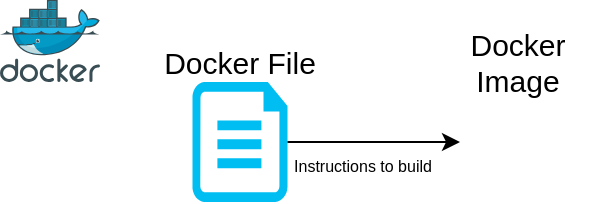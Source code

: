 <mxfile version="13.9.3" type="device"><diagram id="wxrQrRbF_b7Drqid4QXk" name="Page-1"><mxGraphModel dx="786" dy="474" grid="1" gridSize="10" guides="1" tooltips="1" connect="1" arrows="1" fold="1" page="1" pageScale="1" pageWidth="827" pageHeight="1169" math="0" shadow="0"><root><mxCell id="0"/><mxCell id="1" parent="0"/><mxCell id="sHKBVlPQHOBQRSpEx0Vm-16" value="" style="aspect=fixed;html=1;points=[];align=center;image;fontSize=12;image=img/lib/mscae/Docker.svg;strokeColor=#6600CC;strokeWidth=2;fillColor=#FFFFFF;" vertex="1" parent="1"><mxGeometry x="40" y="40" width="50" height="41" as="geometry"/></mxCell><mxCell id="sHKBVlPQHOBQRSpEx0Vm-17" value="" style="verticalLabelPosition=bottom;html=1;verticalAlign=top;align=center;strokeColor=none;fillColor=#00BEF2;shape=mxgraph.azure.cloud_services_configuration_file;pointerEvents=1;fontSize=15;" vertex="1" parent="1"><mxGeometry x="136.25" y="81" width="47.5" height="60" as="geometry"/></mxCell><mxCell id="sHKBVlPQHOBQRSpEx0Vm-18" value="Docker File" style="text;html=1;strokeColor=none;fillColor=none;align=center;verticalAlign=middle;whiteSpace=wrap;rounded=0;fontSize=15;" vertex="1" parent="1"><mxGeometry x="120" y="61" width="80" height="20" as="geometry"/></mxCell><mxCell id="sHKBVlPQHOBQRSpEx0Vm-19" value="" style="endArrow=classic;html=1;fontSize=15;exitX=1;exitY=0.5;exitDx=0;exitDy=0;exitPerimeter=0;" edge="1" parent="1" source="sHKBVlPQHOBQRSpEx0Vm-17"><mxGeometry width="50" height="50" relative="1" as="geometry"><mxPoint x="380" y="270" as="sourcePoint"/><mxPoint x="270" y="111" as="targetPoint"/></mxGeometry></mxCell><mxCell id="sHKBVlPQHOBQRSpEx0Vm-20" value="&lt;font style=&quot;font-size: 8px&quot;&gt;Instructions to build&lt;/font&gt;" style="edgeLabel;html=1;align=center;verticalAlign=middle;resizable=0;points=[];fontSize=15;" vertex="1" connectable="0" parent="sHKBVlPQHOBQRSpEx0Vm-19"><mxGeometry x="0.467" y="-3" relative="1" as="geometry"><mxPoint x="-26.75" y="6" as="offset"/></mxGeometry></mxCell><mxCell id="sHKBVlPQHOBQRSpEx0Vm-21" value="" style="shape=image;html=1;verticalAlign=top;verticalLabelPosition=bottom;labelBackgroundColor=#ffffff;imageAspect=0;aspect=fixed;image=https://cdn4.iconfinder.com/data/icons/logos-and-brands/512/97_Docker_logo_logos-128.png;strokeColor=#6600CC;strokeWidth=2;fillColor=#FFFFFF;fontSize=15;" vertex="1" parent="1"><mxGeometry x="280" y="81" width="59" height="59" as="geometry"/></mxCell><mxCell id="sHKBVlPQHOBQRSpEx0Vm-22" value="Docker Image" style="text;html=1;strokeColor=none;fillColor=none;align=center;verticalAlign=middle;whiteSpace=wrap;rounded=0;fontSize=15;" vertex="1" parent="1"><mxGeometry x="259" y="61" width="80" height="20" as="geometry"/></mxCell></root></mxGraphModel></diagram></mxfile>